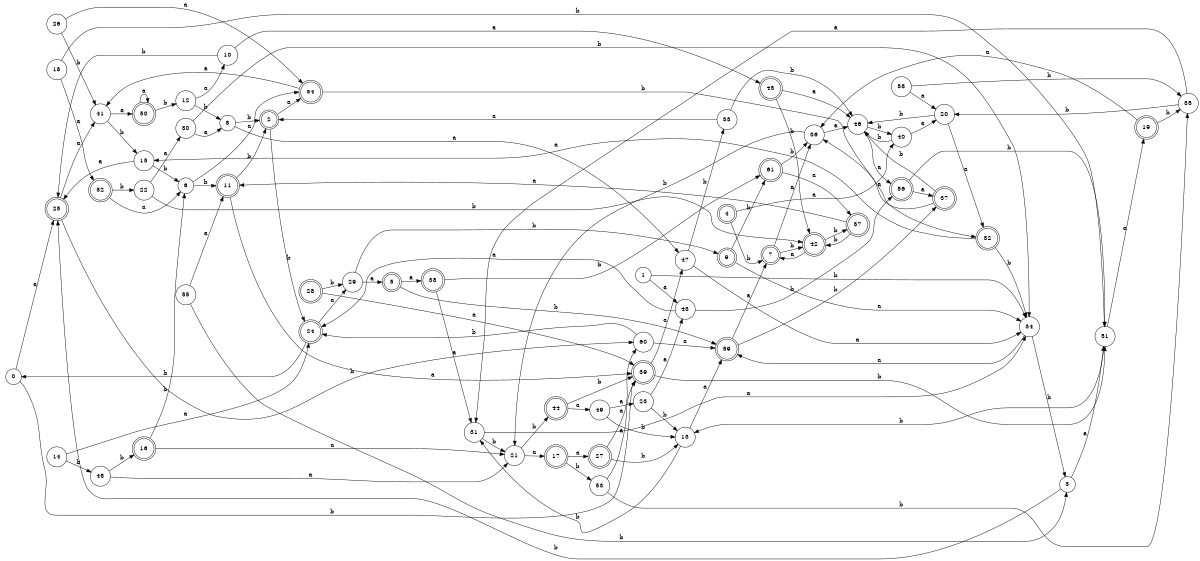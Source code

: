 digraph n50_2 {
__start0 [label="" shape="none"];

rankdir=LR;
size="8,5";

s0 [style="filled", color="black", fillcolor="white" shape="circle", label="0"];
s1 [style="filled", color="black", fillcolor="white" shape="circle", label="1"];
s2 [style="rounded,filled", color="black", fillcolor="white" shape="doublecircle", label="2"];
s3 [style="filled", color="black", fillcolor="white" shape="circle", label="3"];
s4 [style="rounded,filled", color="black", fillcolor="white" shape="doublecircle", label="4"];
s5 [style="rounded,filled", color="black", fillcolor="white" shape="doublecircle", label="5"];
s6 [style="filled", color="black", fillcolor="white" shape="circle", label="6"];
s7 [style="rounded,filled", color="black", fillcolor="white" shape="doublecircle", label="7"];
s8 [style="filled", color="black", fillcolor="white" shape="circle", label="8"];
s9 [style="rounded,filled", color="black", fillcolor="white" shape="doublecircle", label="9"];
s10 [style="filled", color="black", fillcolor="white" shape="circle", label="10"];
s11 [style="rounded,filled", color="black", fillcolor="white" shape="doublecircle", label="11"];
s12 [style="filled", color="black", fillcolor="white" shape="circle", label="12"];
s13 [style="filled", color="black", fillcolor="white" shape="circle", label="13"];
s14 [style="filled", color="black", fillcolor="white" shape="circle", label="14"];
s15 [style="filled", color="black", fillcolor="white" shape="circle", label="15"];
s16 [style="rounded,filled", color="black", fillcolor="white" shape="doublecircle", label="16"];
s17 [style="rounded,filled", color="black", fillcolor="white" shape="doublecircle", label="17"];
s18 [style="filled", color="black", fillcolor="white" shape="circle", label="18"];
s19 [style="rounded,filled", color="black", fillcolor="white" shape="doublecircle", label="19"];
s20 [style="filled", color="black", fillcolor="white" shape="circle", label="20"];
s21 [style="filled", color="black", fillcolor="white" shape="circle", label="21"];
s22 [style="filled", color="black", fillcolor="white" shape="circle", label="22"];
s23 [style="filled", color="black", fillcolor="white" shape="circle", label="23"];
s24 [style="rounded,filled", color="black", fillcolor="white" shape="doublecircle", label="24"];
s25 [style="rounded,filled", color="black", fillcolor="white" shape="doublecircle", label="25"];
s26 [style="filled", color="black", fillcolor="white" shape="circle", label="26"];
s27 [style="rounded,filled", color="black", fillcolor="white" shape="doublecircle", label="27"];
s28 [style="rounded,filled", color="black", fillcolor="white" shape="doublecircle", label="28"];
s29 [style="filled", color="black", fillcolor="white" shape="circle", label="29"];
s30 [style="filled", color="black", fillcolor="white" shape="circle", label="30"];
s31 [style="filled", color="black", fillcolor="white" shape="circle", label="31"];
s32 [style="rounded,filled", color="black", fillcolor="white" shape="doublecircle", label="32"];
s33 [style="filled", color="black", fillcolor="white" shape="circle", label="33"];
s34 [style="filled", color="black", fillcolor="white" shape="circle", label="34"];
s35 [style="filled", color="black", fillcolor="white" shape="circle", label="35"];
s36 [style="filled", color="black", fillcolor="white" shape="circle", label="36"];
s37 [style="rounded,filled", color="black", fillcolor="white" shape="doublecircle", label="37"];
s38 [style="rounded,filled", color="black", fillcolor="white" shape="doublecircle", label="38"];
s39 [style="rounded,filled", color="black", fillcolor="white" shape="doublecircle", label="39"];
s40 [style="filled", color="black", fillcolor="white" shape="circle", label="40"];
s41 [style="filled", color="black", fillcolor="white" shape="circle", label="41"];
s42 [style="rounded,filled", color="black", fillcolor="white" shape="doublecircle", label="42"];
s43 [style="filled", color="black", fillcolor="white" shape="circle", label="43"];
s44 [style="rounded,filled", color="black", fillcolor="white" shape="doublecircle", label="44"];
s45 [style="rounded,filled", color="black", fillcolor="white" shape="doublecircle", label="45"];
s46 [style="filled", color="black", fillcolor="white" shape="circle", label="46"];
s47 [style="filled", color="black", fillcolor="white" shape="circle", label="47"];
s48 [style="filled", color="black", fillcolor="white" shape="circle", label="48"];
s49 [style="filled", color="black", fillcolor="white" shape="circle", label="49"];
s50 [style="rounded,filled", color="black", fillcolor="white" shape="doublecircle", label="50"];
s51 [style="filled", color="black", fillcolor="white" shape="circle", label="51"];
s52 [style="rounded,filled", color="black", fillcolor="white" shape="doublecircle", label="52"];
s53 [style="filled", color="black", fillcolor="white" shape="circle", label="53"];
s54 [style="rounded,filled", color="black", fillcolor="white" shape="doublecircle", label="54"];
s55 [style="filled", color="black", fillcolor="white" shape="circle", label="55"];
s56 [style="rounded,filled", color="black", fillcolor="white" shape="doublecircle", label="56"];
s57 [style="rounded,filled", color="black", fillcolor="white" shape="doublecircle", label="57"];
s58 [style="filled", color="black", fillcolor="white" shape="circle", label="58"];
s59 [style="rounded,filled", color="black", fillcolor="white" shape="doublecircle", label="59"];
s60 [style="filled", color="black", fillcolor="white" shape="circle", label="60"];
s61 [style="rounded,filled", color="black", fillcolor="white" shape="doublecircle", label="61"];
s0 -> s25 [label="a"];
s0 -> s39 [label="b"];
s1 -> s43 [label="a"];
s1 -> s34 [label="b"];
s2 -> s54 [label="a"];
s2 -> s24 [label="b"];
s3 -> s51 [label="a"];
s3 -> s25 [label="b"];
s4 -> s40 [label="a"];
s4 -> s7 [label="b"];
s5 -> s38 [label="a"];
s5 -> s59 [label="b"];
s6 -> s54 [label="a"];
s6 -> s11 [label="b"];
s7 -> s36 [label="a"];
s7 -> s42 [label="b"];
s8 -> s47 [label="a"];
s8 -> s2 [label="b"];
s9 -> s34 [label="a"];
s9 -> s61 [label="b"];
s10 -> s45 [label="a"];
s10 -> s25 [label="b"];
s11 -> s39 [label="a"];
s11 -> s2 [label="b"];
s12 -> s10 [label="a"];
s12 -> s8 [label="b"];
s13 -> s59 [label="a"];
s13 -> s31 [label="b"];
s14 -> s24 [label="a"];
s14 -> s48 [label="b"];
s15 -> s25 [label="a"];
s15 -> s6 [label="b"];
s16 -> s21 [label="a"];
s16 -> s6 [label="b"];
s17 -> s27 [label="a"];
s17 -> s53 [label="b"];
s18 -> s52 [label="a"];
s18 -> s51 [label="b"];
s19 -> s36 [label="a"];
s19 -> s35 [label="b"];
s20 -> s32 [label="a"];
s20 -> s46 [label="b"];
s21 -> s17 [label="a"];
s21 -> s44 [label="b"];
s22 -> s30 [label="a"];
s22 -> s42 [label="b"];
s23 -> s43 [label="a"];
s23 -> s13 [label="b"];
s24 -> s29 [label="a"];
s24 -> s0 [label="b"];
s25 -> s41 [label="a"];
s25 -> s60 [label="b"];
s26 -> s54 [label="a"];
s26 -> s41 [label="b"];
s27 -> s60 [label="a"];
s27 -> s13 [label="b"];
s28 -> s39 [label="a"];
s28 -> s29 [label="b"];
s29 -> s5 [label="a"];
s29 -> s9 [label="b"];
s30 -> s8 [label="a"];
s30 -> s34 [label="b"];
s31 -> s34 [label="a"];
s31 -> s21 [label="b"];
s32 -> s15 [label="a"];
s32 -> s34 [label="b"];
s33 -> s2 [label="a"];
s33 -> s46 [label="b"];
s34 -> s59 [label="a"];
s34 -> s3 [label="b"];
s35 -> s31 [label="a"];
s35 -> s20 [label="b"];
s36 -> s46 [label="a"];
s36 -> s21 [label="b"];
s37 -> s36 [label="a"];
s37 -> s46 [label="b"];
s38 -> s31 [label="a"];
s38 -> s61 [label="b"];
s39 -> s47 [label="a"];
s39 -> s51 [label="b"];
s40 -> s20 [label="a"];
s40 -> s46 [label="b"];
s41 -> s50 [label="a"];
s41 -> s15 [label="b"];
s42 -> s7 [label="a"];
s42 -> s57 [label="b"];
s43 -> s24 [label="a"];
s43 -> s56 [label="b"];
s44 -> s49 [label="a"];
s44 -> s39 [label="b"];
s45 -> s46 [label="a"];
s45 -> s42 [label="b"];
s46 -> s56 [label="a"];
s46 -> s40 [label="b"];
s47 -> s34 [label="a"];
s47 -> s33 [label="b"];
s48 -> s21 [label="a"];
s48 -> s16 [label="b"];
s49 -> s23 [label="a"];
s49 -> s13 [label="b"];
s50 -> s50 [label="a"];
s50 -> s12 [label="b"];
s51 -> s19 [label="a"];
s51 -> s13 [label="b"];
s52 -> s6 [label="a"];
s52 -> s22 [label="b"];
s53 -> s39 [label="a"];
s53 -> s35 [label="b"];
s54 -> s41 [label="a"];
s54 -> s32 [label="b"];
s55 -> s11 [label="a"];
s55 -> s3 [label="b"];
s56 -> s37 [label="a"];
s56 -> s51 [label="b"];
s57 -> s11 [label="a"];
s57 -> s42 [label="b"];
s58 -> s20 [label="a"];
s58 -> s35 [label="b"];
s59 -> s7 [label="a"];
s59 -> s37 [label="b"];
s60 -> s59 [label="a"];
s60 -> s24 [label="b"];
s61 -> s57 [label="a"];
s61 -> s36 [label="b"];

}